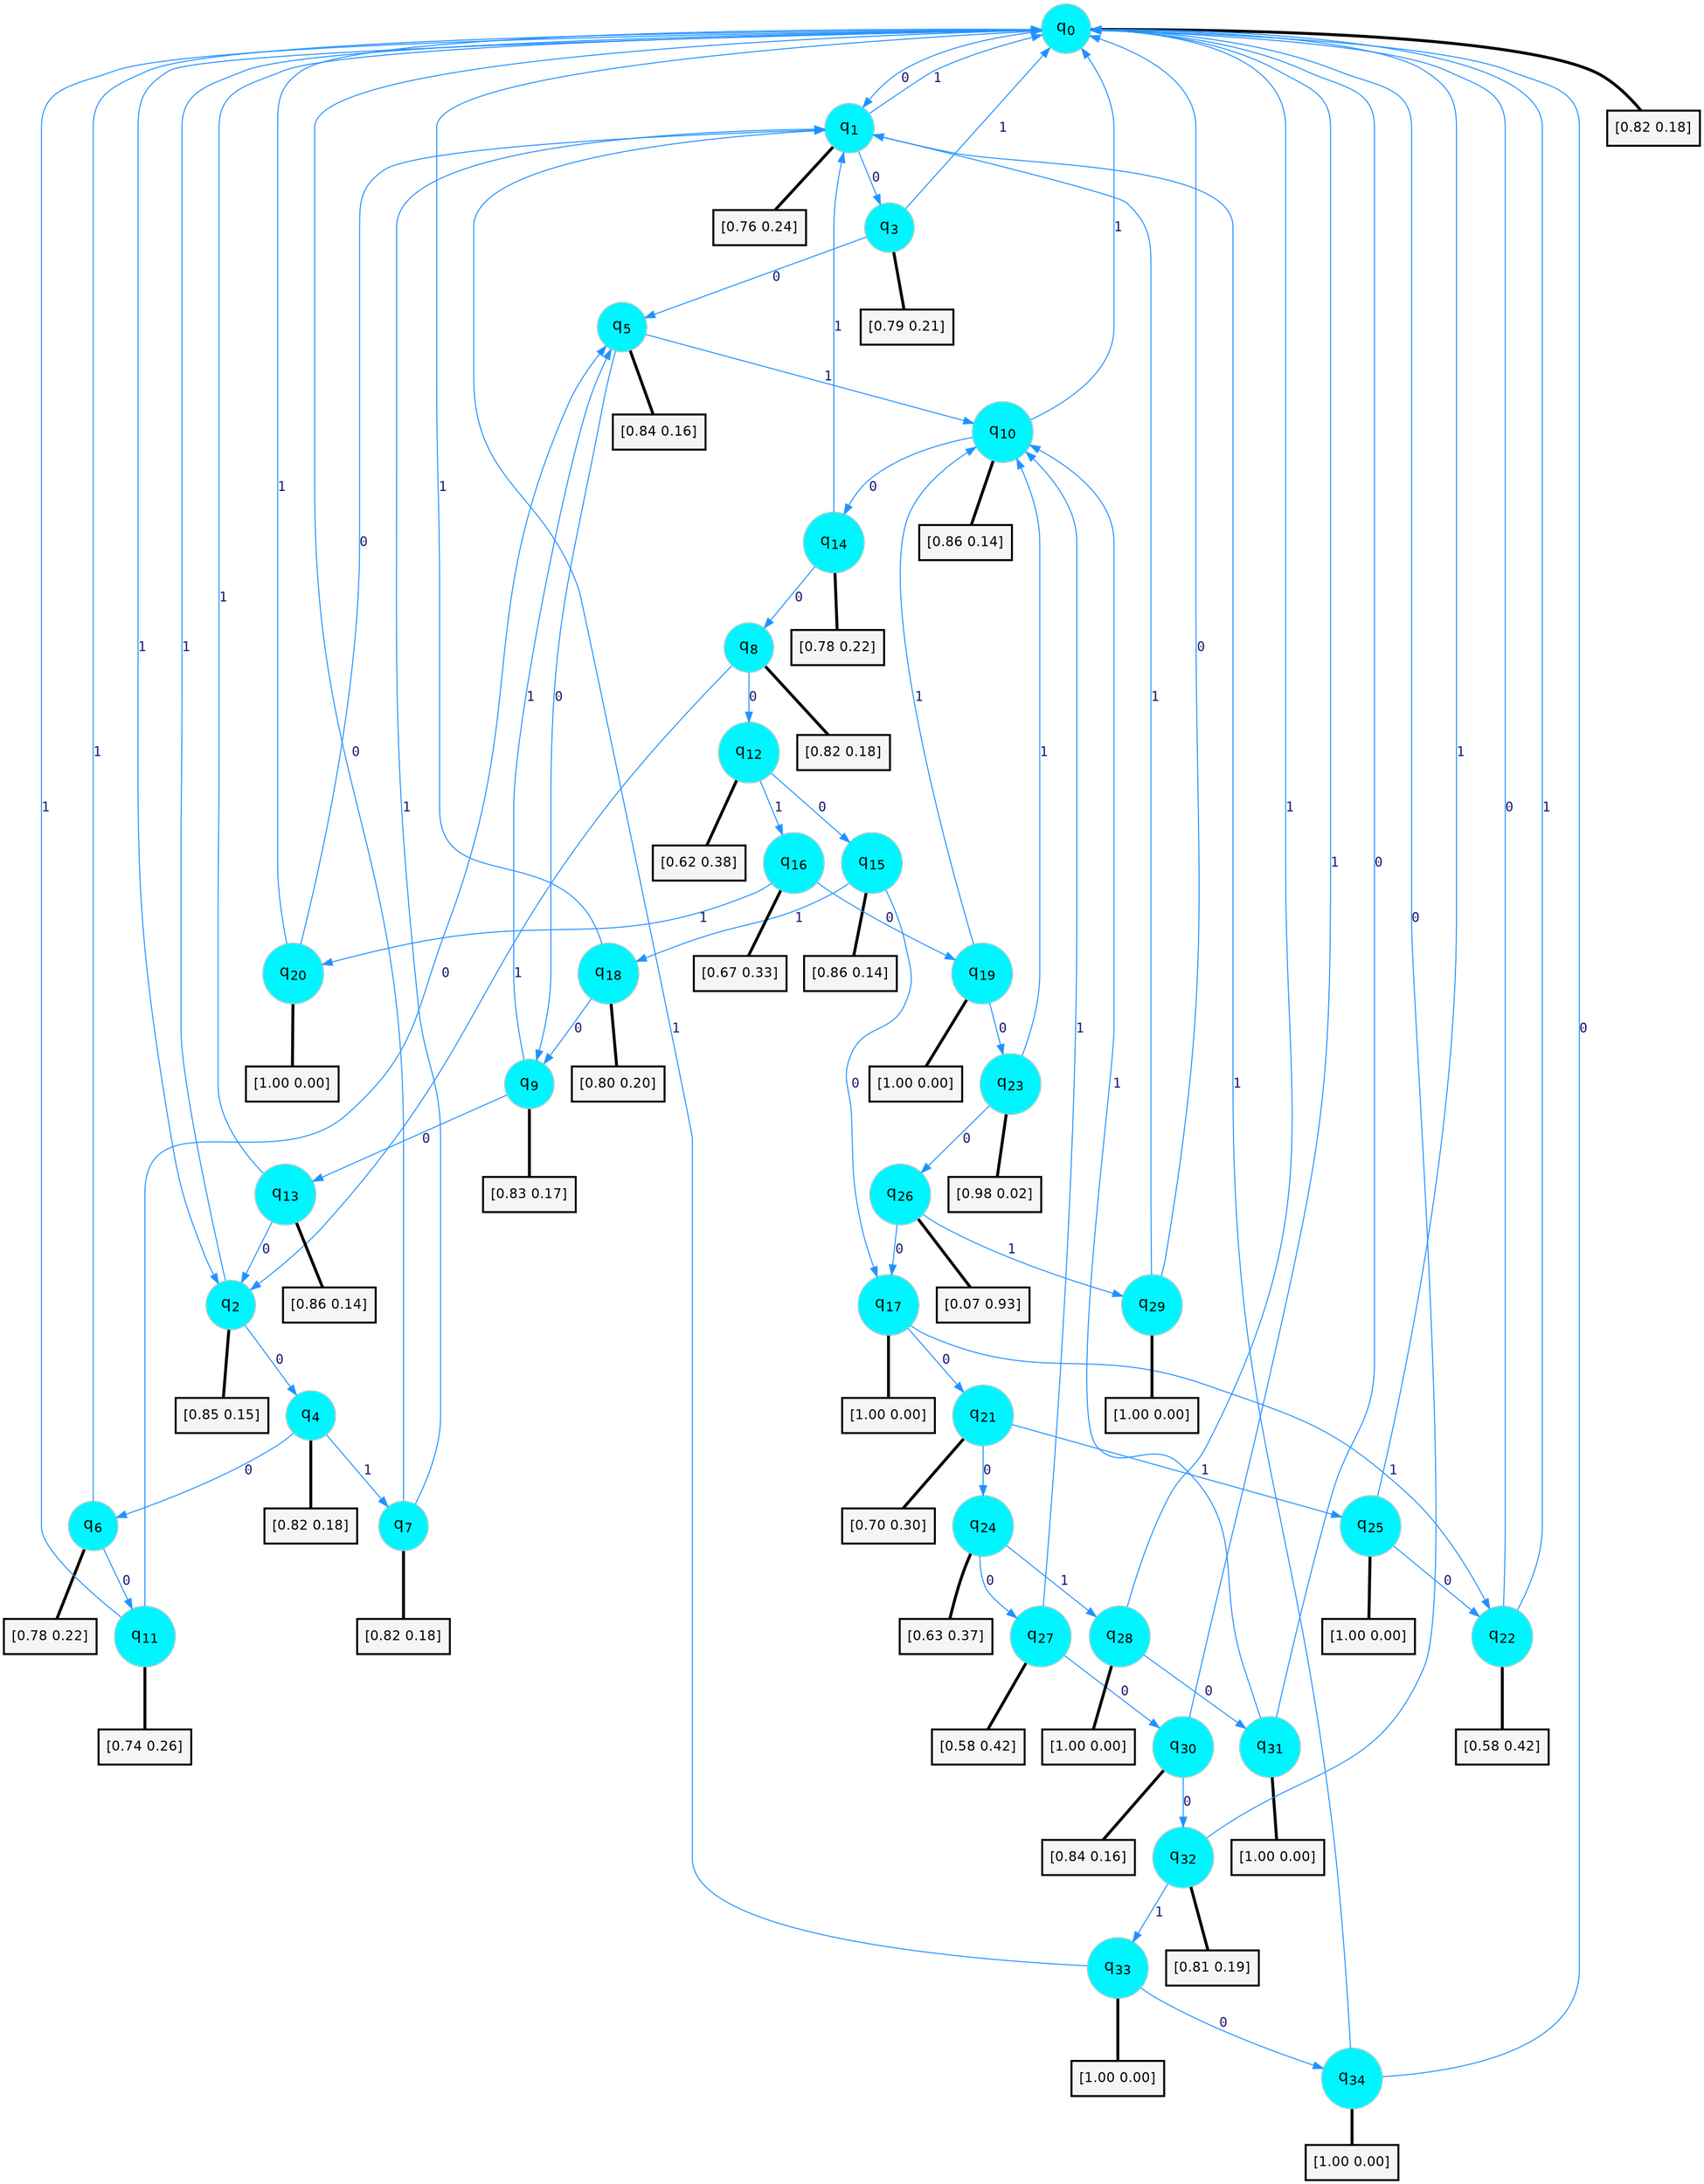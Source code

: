 digraph G {
graph [
bgcolor=transparent, dpi=300, rankdir=TD, size="40,25"];
node [
color=gray, fillcolor=turquoise1, fontcolor=black, fontname=Helvetica, fontsize=16, fontweight=bold, shape=circle, style=filled];
edge [
arrowsize=1, color=dodgerblue1, fontcolor=midnightblue, fontname=courier, fontweight=bold, penwidth=1, style=solid, weight=20];
0[label=<q<SUB>0</SUB>>];
1[label=<q<SUB>1</SUB>>];
2[label=<q<SUB>2</SUB>>];
3[label=<q<SUB>3</SUB>>];
4[label=<q<SUB>4</SUB>>];
5[label=<q<SUB>5</SUB>>];
6[label=<q<SUB>6</SUB>>];
7[label=<q<SUB>7</SUB>>];
8[label=<q<SUB>8</SUB>>];
9[label=<q<SUB>9</SUB>>];
10[label=<q<SUB>10</SUB>>];
11[label=<q<SUB>11</SUB>>];
12[label=<q<SUB>12</SUB>>];
13[label=<q<SUB>13</SUB>>];
14[label=<q<SUB>14</SUB>>];
15[label=<q<SUB>15</SUB>>];
16[label=<q<SUB>16</SUB>>];
17[label=<q<SUB>17</SUB>>];
18[label=<q<SUB>18</SUB>>];
19[label=<q<SUB>19</SUB>>];
20[label=<q<SUB>20</SUB>>];
21[label=<q<SUB>21</SUB>>];
22[label=<q<SUB>22</SUB>>];
23[label=<q<SUB>23</SUB>>];
24[label=<q<SUB>24</SUB>>];
25[label=<q<SUB>25</SUB>>];
26[label=<q<SUB>26</SUB>>];
27[label=<q<SUB>27</SUB>>];
28[label=<q<SUB>28</SUB>>];
29[label=<q<SUB>29</SUB>>];
30[label=<q<SUB>30</SUB>>];
31[label=<q<SUB>31</SUB>>];
32[label=<q<SUB>32</SUB>>];
33[label=<q<SUB>33</SUB>>];
34[label=<q<SUB>34</SUB>>];
35[label="[0.82 0.18]", shape=box,fontcolor=black, fontname=Helvetica, fontsize=14, penwidth=2, fillcolor=whitesmoke,color=black];
36[label="[0.76 0.24]", shape=box,fontcolor=black, fontname=Helvetica, fontsize=14, penwidth=2, fillcolor=whitesmoke,color=black];
37[label="[0.85 0.15]", shape=box,fontcolor=black, fontname=Helvetica, fontsize=14, penwidth=2, fillcolor=whitesmoke,color=black];
38[label="[0.79 0.21]", shape=box,fontcolor=black, fontname=Helvetica, fontsize=14, penwidth=2, fillcolor=whitesmoke,color=black];
39[label="[0.82 0.18]", shape=box,fontcolor=black, fontname=Helvetica, fontsize=14, penwidth=2, fillcolor=whitesmoke,color=black];
40[label="[0.84 0.16]", shape=box,fontcolor=black, fontname=Helvetica, fontsize=14, penwidth=2, fillcolor=whitesmoke,color=black];
41[label="[0.78 0.22]", shape=box,fontcolor=black, fontname=Helvetica, fontsize=14, penwidth=2, fillcolor=whitesmoke,color=black];
42[label="[0.82 0.18]", shape=box,fontcolor=black, fontname=Helvetica, fontsize=14, penwidth=2, fillcolor=whitesmoke,color=black];
43[label="[0.82 0.18]", shape=box,fontcolor=black, fontname=Helvetica, fontsize=14, penwidth=2, fillcolor=whitesmoke,color=black];
44[label="[0.83 0.17]", shape=box,fontcolor=black, fontname=Helvetica, fontsize=14, penwidth=2, fillcolor=whitesmoke,color=black];
45[label="[0.86 0.14]", shape=box,fontcolor=black, fontname=Helvetica, fontsize=14, penwidth=2, fillcolor=whitesmoke,color=black];
46[label="[0.74 0.26]", shape=box,fontcolor=black, fontname=Helvetica, fontsize=14, penwidth=2, fillcolor=whitesmoke,color=black];
47[label="[0.62 0.38]", shape=box,fontcolor=black, fontname=Helvetica, fontsize=14, penwidth=2, fillcolor=whitesmoke,color=black];
48[label="[0.86 0.14]", shape=box,fontcolor=black, fontname=Helvetica, fontsize=14, penwidth=2, fillcolor=whitesmoke,color=black];
49[label="[0.78 0.22]", shape=box,fontcolor=black, fontname=Helvetica, fontsize=14, penwidth=2, fillcolor=whitesmoke,color=black];
50[label="[0.86 0.14]", shape=box,fontcolor=black, fontname=Helvetica, fontsize=14, penwidth=2, fillcolor=whitesmoke,color=black];
51[label="[0.67 0.33]", shape=box,fontcolor=black, fontname=Helvetica, fontsize=14, penwidth=2, fillcolor=whitesmoke,color=black];
52[label="[1.00 0.00]", shape=box,fontcolor=black, fontname=Helvetica, fontsize=14, penwidth=2, fillcolor=whitesmoke,color=black];
53[label="[0.80 0.20]", shape=box,fontcolor=black, fontname=Helvetica, fontsize=14, penwidth=2, fillcolor=whitesmoke,color=black];
54[label="[1.00 0.00]", shape=box,fontcolor=black, fontname=Helvetica, fontsize=14, penwidth=2, fillcolor=whitesmoke,color=black];
55[label="[1.00 0.00]", shape=box,fontcolor=black, fontname=Helvetica, fontsize=14, penwidth=2, fillcolor=whitesmoke,color=black];
56[label="[0.70 0.30]", shape=box,fontcolor=black, fontname=Helvetica, fontsize=14, penwidth=2, fillcolor=whitesmoke,color=black];
57[label="[0.58 0.42]", shape=box,fontcolor=black, fontname=Helvetica, fontsize=14, penwidth=2, fillcolor=whitesmoke,color=black];
58[label="[0.98 0.02]", shape=box,fontcolor=black, fontname=Helvetica, fontsize=14, penwidth=2, fillcolor=whitesmoke,color=black];
59[label="[0.63 0.37]", shape=box,fontcolor=black, fontname=Helvetica, fontsize=14, penwidth=2, fillcolor=whitesmoke,color=black];
60[label="[1.00 0.00]", shape=box,fontcolor=black, fontname=Helvetica, fontsize=14, penwidth=2, fillcolor=whitesmoke,color=black];
61[label="[0.07 0.93]", shape=box,fontcolor=black, fontname=Helvetica, fontsize=14, penwidth=2, fillcolor=whitesmoke,color=black];
62[label="[0.58 0.42]", shape=box,fontcolor=black, fontname=Helvetica, fontsize=14, penwidth=2, fillcolor=whitesmoke,color=black];
63[label="[1.00 0.00]", shape=box,fontcolor=black, fontname=Helvetica, fontsize=14, penwidth=2, fillcolor=whitesmoke,color=black];
64[label="[1.00 0.00]", shape=box,fontcolor=black, fontname=Helvetica, fontsize=14, penwidth=2, fillcolor=whitesmoke,color=black];
65[label="[0.84 0.16]", shape=box,fontcolor=black, fontname=Helvetica, fontsize=14, penwidth=2, fillcolor=whitesmoke,color=black];
66[label="[1.00 0.00]", shape=box,fontcolor=black, fontname=Helvetica, fontsize=14, penwidth=2, fillcolor=whitesmoke,color=black];
67[label="[0.81 0.19]", shape=box,fontcolor=black, fontname=Helvetica, fontsize=14, penwidth=2, fillcolor=whitesmoke,color=black];
68[label="[1.00 0.00]", shape=box,fontcolor=black, fontname=Helvetica, fontsize=14, penwidth=2, fillcolor=whitesmoke,color=black];
69[label="[1.00 0.00]", shape=box,fontcolor=black, fontname=Helvetica, fontsize=14, penwidth=2, fillcolor=whitesmoke,color=black];
0->1 [label=0];
0->2 [label=1];
0->35 [arrowhead=none, penwidth=3,color=black];
1->3 [label=0];
1->0 [label=1];
1->36 [arrowhead=none, penwidth=3,color=black];
2->4 [label=0];
2->0 [label=1];
2->37 [arrowhead=none, penwidth=3,color=black];
3->5 [label=0];
3->0 [label=1];
3->38 [arrowhead=none, penwidth=3,color=black];
4->6 [label=0];
4->7 [label=1];
4->39 [arrowhead=none, penwidth=3,color=black];
5->9 [label=0];
5->10 [label=1];
5->40 [arrowhead=none, penwidth=3,color=black];
6->11 [label=0];
6->0 [label=1];
6->41 [arrowhead=none, penwidth=3,color=black];
7->0 [label=0];
7->1 [label=1];
7->42 [arrowhead=none, penwidth=3,color=black];
8->12 [label=0];
8->2 [label=1];
8->43 [arrowhead=none, penwidth=3,color=black];
9->13 [label=0];
9->5 [label=1];
9->44 [arrowhead=none, penwidth=3,color=black];
10->14 [label=0];
10->0 [label=1];
10->45 [arrowhead=none, penwidth=3,color=black];
11->5 [label=0];
11->0 [label=1];
11->46 [arrowhead=none, penwidth=3,color=black];
12->15 [label=0];
12->16 [label=1];
12->47 [arrowhead=none, penwidth=3,color=black];
13->2 [label=0];
13->0 [label=1];
13->48 [arrowhead=none, penwidth=3,color=black];
14->8 [label=0];
14->1 [label=1];
14->49 [arrowhead=none, penwidth=3,color=black];
15->17 [label=0];
15->18 [label=1];
15->50 [arrowhead=none, penwidth=3,color=black];
16->19 [label=0];
16->20 [label=1];
16->51 [arrowhead=none, penwidth=3,color=black];
17->21 [label=0];
17->22 [label=1];
17->52 [arrowhead=none, penwidth=3,color=black];
18->9 [label=0];
18->0 [label=1];
18->53 [arrowhead=none, penwidth=3,color=black];
19->23 [label=0];
19->10 [label=1];
19->54 [arrowhead=none, penwidth=3,color=black];
20->1 [label=0];
20->0 [label=1];
20->55 [arrowhead=none, penwidth=3,color=black];
21->24 [label=0];
21->25 [label=1];
21->56 [arrowhead=none, penwidth=3,color=black];
22->0 [label=0];
22->0 [label=1];
22->57 [arrowhead=none, penwidth=3,color=black];
23->26 [label=0];
23->10 [label=1];
23->58 [arrowhead=none, penwidth=3,color=black];
24->27 [label=0];
24->28 [label=1];
24->59 [arrowhead=none, penwidth=3,color=black];
25->22 [label=0];
25->0 [label=1];
25->60 [arrowhead=none, penwidth=3,color=black];
26->17 [label=0];
26->29 [label=1];
26->61 [arrowhead=none, penwidth=3,color=black];
27->30 [label=0];
27->10 [label=1];
27->62 [arrowhead=none, penwidth=3,color=black];
28->31 [label=0];
28->0 [label=1];
28->63 [arrowhead=none, penwidth=3,color=black];
29->0 [label=0];
29->1 [label=1];
29->64 [arrowhead=none, penwidth=3,color=black];
30->32 [label=0];
30->0 [label=1];
30->65 [arrowhead=none, penwidth=3,color=black];
31->0 [label=0];
31->10 [label=1];
31->66 [arrowhead=none, penwidth=3,color=black];
32->0 [label=0];
32->33 [label=1];
32->67 [arrowhead=none, penwidth=3,color=black];
33->34 [label=0];
33->1 [label=1];
33->68 [arrowhead=none, penwidth=3,color=black];
34->0 [label=0];
34->1 [label=1];
34->69 [arrowhead=none, penwidth=3,color=black];
}
